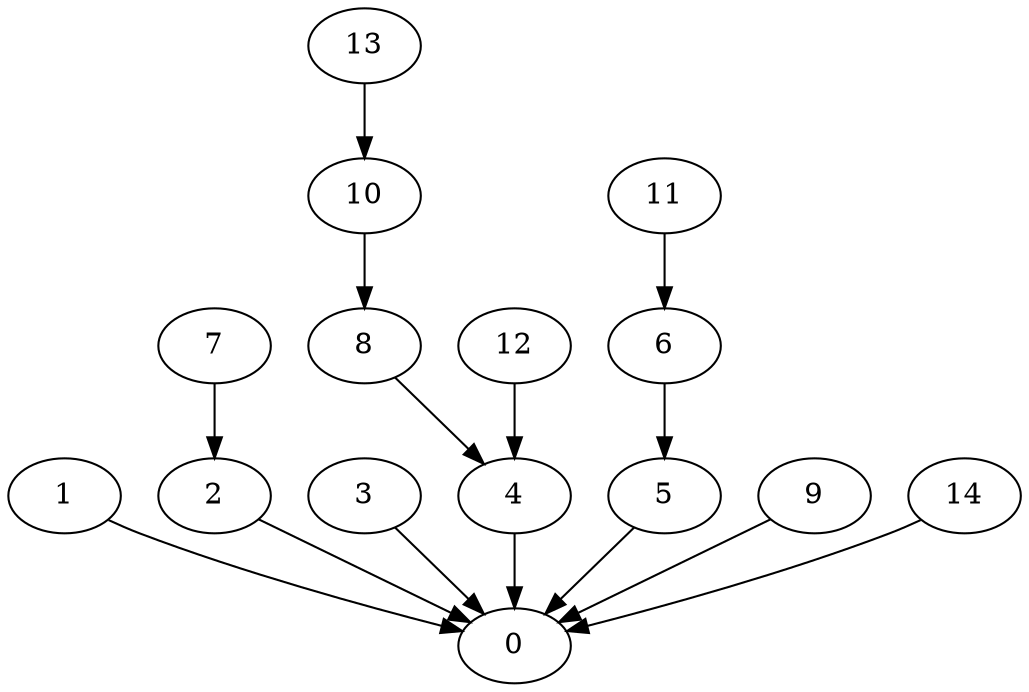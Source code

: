 /* Created by igraph 0.6.5 */
digraph {
  0;
  1;
  2;
  3;
  4;
  5;
  6;
  7;
  8;
  9;
  10;
  11;
  12;
  13;
  14;

  1 -> 0;
  2 -> 0;
  3 -> 0;
  4 -> 0;
  5 -> 0;
  6 -> 5;
  7 -> 2;
  8 -> 4;
  9 -> 0;
  10 -> 8;
  11 -> 6;
  12 -> 4;
  13 -> 10;
  14 -> 0;
}

